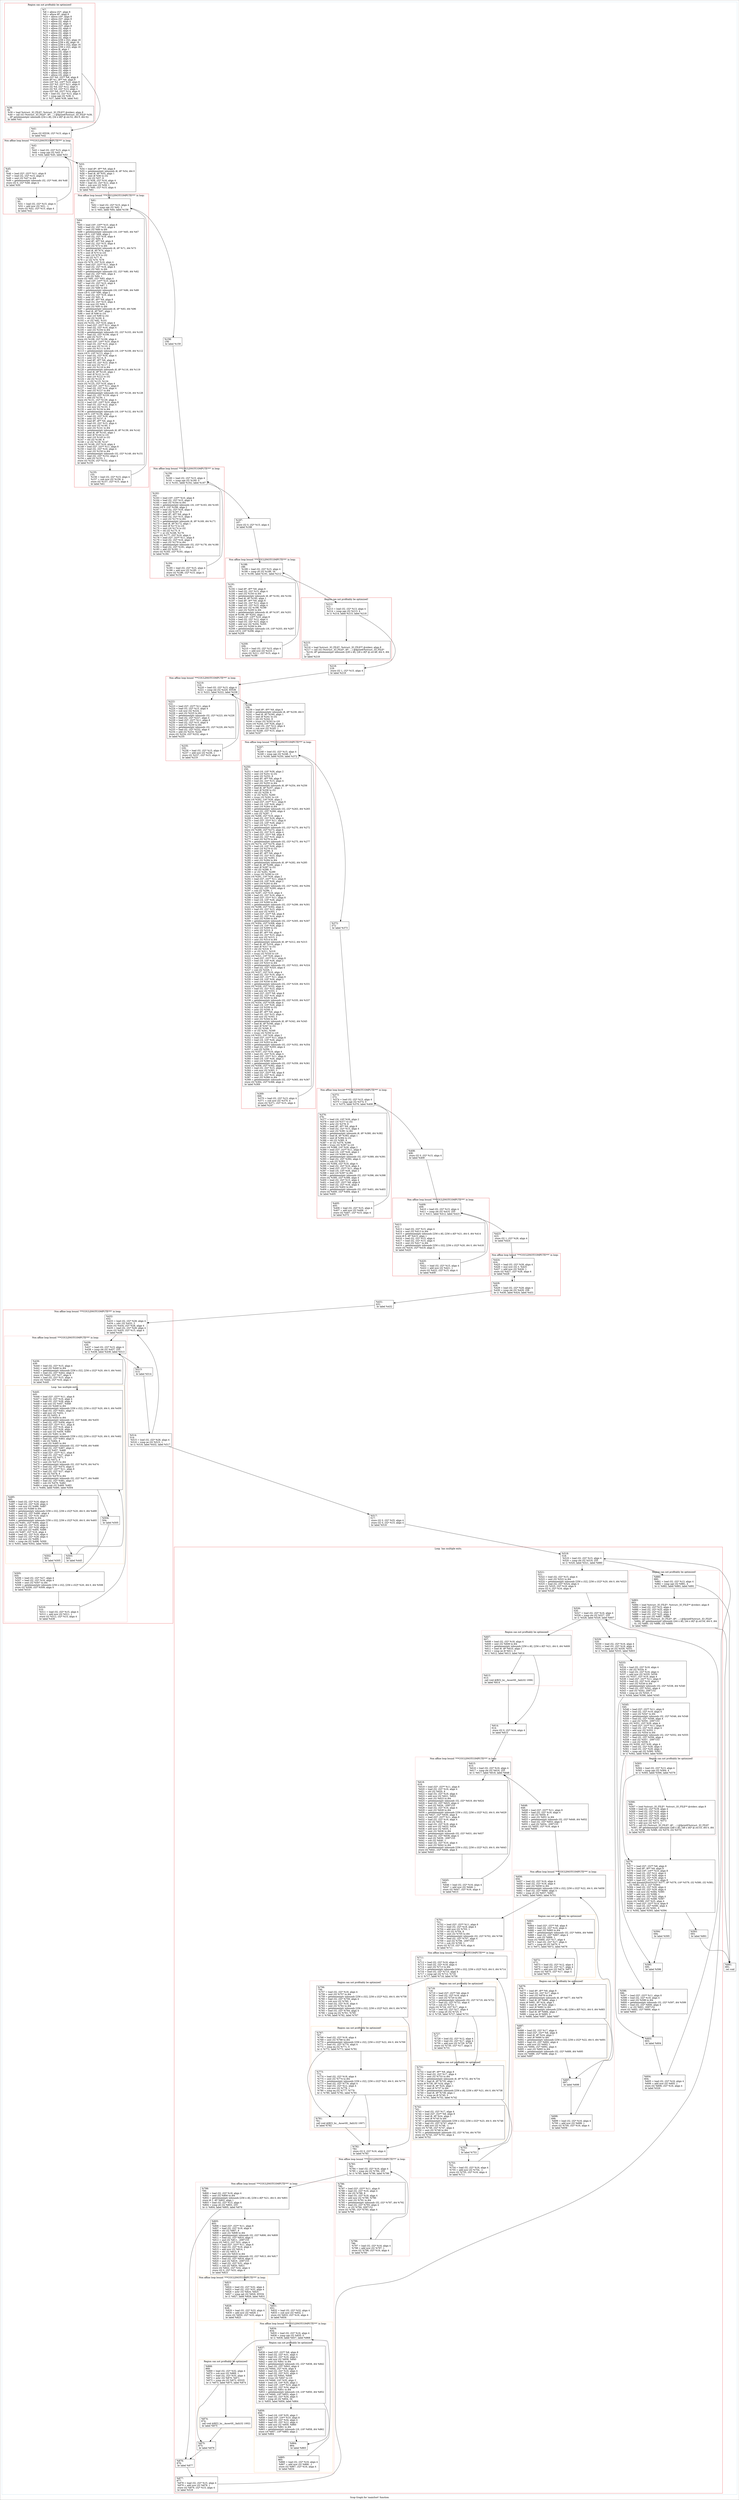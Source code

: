 digraph "Scop Graph for 'mainSort' function" {
	label="Scop Graph for 'mainSort' function";

	Node0x1dcc0f0 [shape=record,label="{%7:\l  %8 = alloca i32*, align 8\l  %9 = alloca i8*, align 8\l  %10 = alloca i16*, align 8\l  %11 = alloca i32*, align 8\l  %12 = alloca i32, align 4\l  %13 = alloca i32, align 4\l  %14 = alloca i32*, align 8\l  %15 = alloca i32, align 4\l  %16 = alloca i32, align 4\l  %17 = alloca i32, align 4\l  %18 = alloca i32, align 4\l  %19 = alloca i32, align 4\l  %20 = alloca [256 x i32], align 16\l  %21 = alloca [256 x i8], align 16\l  %22 = alloca [256 x i32], align 16\l  %23 = alloca [256 x i32], align 16\l  %24 = alloca i8, align 1\l  %25 = alloca i32, align 4\l  %26 = alloca i16, align 2\l  %27 = alloca i32, align 4\l  %28 = alloca i32, align 4\l  %29 = alloca i32, align 4\l  %30 = alloca i32, align 4\l  %31 = alloca i32, align 4\l  %32 = alloca i32, align 4\l  %33 = alloca i32, align 4\l  %34 = alloca i32, align 4\l  %35 = alloca i16, align 2\l  store i32* %0, i32** %8, align 8\l  store i8* %1, i8** %9, align 8\l  store i16* %2, i16** %10, align 8\l  store i32* %3, i32** %11, align 8\l  store i32 %4, i32* %12, align 4\l  store i32 %5, i32* %13, align 4\l  store i32* %6, i32** %14, align 8\l  %36 = load i32, i32* %13, align 4\l  %37 = icmp sge i32 %36, 4\l  br i1 %37, label %38, label %41\l}"];
	Node0x1dcc0f0 -> Node0x1f39a80;
	Node0x1dcc0f0 -> Node0x1e2c5d0;
	Node0x1f39a80 [shape=record,label="{%38:\l38:                                               \l  %39 = load %struct._IO_FILE*, %struct._IO_FILE** @stderr, align 8\l  %40 = call i32 (%struct._IO_FILE*, i8*, ...) @fprintf(%struct._IO_FILE* %39,\l... i8* getelementptr inbounds ([34 x i8], [34 x i8]* @.str.52, i64 0, i64 0))\l  br label %41\l}"];
	Node0x1f39a80 -> Node0x1e2c5d0;
	Node0x1e2c5d0 [shape=record,label="{%41:\l41:                                               \l  store i32 65536, i32* %15, align 4\l  br label %42\l}"];
	Node0x1e2c5d0 -> Node0x1ec5c00;
	Node0x1ec5c00 [shape=record,label="{%42:\l42:                                               \l  %43 = load i32, i32* %15, align 4\l  %44 = icmp sge i32 %43, 0\l  br i1 %44, label %45, label %53\l}"];
	Node0x1ec5c00 -> Node0x1d6b030;
	Node0x1ec5c00 -> Node0x1ec6200;
	Node0x1d6b030 [shape=record,label="{%45:\l45:                                               \l  %46 = load i32*, i32** %11, align 8\l  %47 = load i32, i32* %15, align 4\l  %48 = sext i32 %47 to i64\l  %49 = getelementptr inbounds i32, i32* %46, i64 %48\l  store i32 0, i32* %49, align 4\l  br label %50\l}"];
	Node0x1d6b030 -> Node0x1eb59f0;
	Node0x1eb59f0 [shape=record,label="{%50:\l50:                                               \l  %51 = load i32, i32* %15, align 4\l  %52 = add nsw i32 %51, -1\l  store i32 %52, i32* %15, align 4\l  br label %42\l}"];
	Node0x1eb59f0 -> Node0x1ec5c00[constraint=false];
	Node0x1ec6200 [shape=record,label="{%53:\l53:                                               \l  %54 = load i8*, i8** %9, align 8\l  %55 = getelementptr inbounds i8, i8* %54, i64 0\l  %56 = load i8, i8* %55, align 1\l  %57 = zext i8 %56 to i32\l  %58 = shl i32 %57, 8\l  store i32 %58, i32* %16, align 4\l  %59 = load i32, i32* %12, align 4\l  %60 = sub nsw i32 %59, 1\l  store i32 %60, i32* %15, align 4\l  br label %61\l}"];
	Node0x1ec6200 -> Node0x1f39790;
	Node0x1f39790 [shape=record,label="{%61:\l61:                                               \l  %62 = load i32, i32* %15, align 4\l  %63 = icmp sge i32 %62, 3\l  br i1 %63, label %64, label %158\l}"];
	Node0x1f39790 -> Node0x1ecb290;
	Node0x1f39790 -> Node0x1ed6440;
	Node0x1ecb290 [shape=record,label="{%64:\l64:                                               \l  %65 = load i16*, i16** %10, align 8\l  %66 = load i32, i32* %15, align 4\l  %67 = sext i32 %66 to i64\l  %68 = getelementptr inbounds i16, i16* %65, i64 %67\l  store i16 0, i16* %68, align 2\l  %69 = load i32, i32* %16, align 4\l  %70 = ashr i32 %69, 8\l  %71 = load i8*, i8** %9, align 8\l  %72 = load i32, i32* %15, align 4\l  %73 = sext i32 %72 to i64\l  %74 = getelementptr inbounds i8, i8* %71, i64 %73\l  %75 = load i8, i8* %74, align 1\l  %76 = zext i8 %75 to i16\l  %77 = zext i16 %76 to i32\l  %78 = shl i32 %77, 8\l  %79 = or i32 %70, %78\l  store i32 %79, i32* %16, align 4\l  %80 = load i32*, i32** %11, align 8\l  %81 = load i32, i32* %16, align 4\l  %82 = sext i32 %81 to i64\l  %83 = getelementptr inbounds i32, i32* %80, i64 %82\l  %84 = load i32, i32* %83, align 4\l  %85 = add i32 %84, 1\l  store i32 %85, i32* %83, align 4\l  %86 = load i16*, i16** %10, align 8\l  %87 = load i32, i32* %15, align 4\l  %88 = sub nsw i32 %87, 1\l  %89 = sext i32 %88 to i64\l  %90 = getelementptr inbounds i16, i16* %86, i64 %89\l  store i16 0, i16* %90, align 2\l  %91 = load i32, i32* %16, align 4\l  %92 = ashr i32 %91, 8\l  %93 = load i8*, i8** %9, align 8\l  %94 = load i32, i32* %15, align 4\l  %95 = sub nsw i32 %94, 1\l  %96 = sext i32 %95 to i64\l  %97 = getelementptr inbounds i8, i8* %93, i64 %96\l  %98 = load i8, i8* %97, align 1\l  %99 = zext i8 %98 to i16\l  %100 = zext i16 %99 to i32\l  %101 = shl i32 %100, 8\l  %102 = or i32 %92, %101\l  store i32 %102, i32* %16, align 4\l  %103 = load i32*, i32** %11, align 8\l  %104 = load i32, i32* %16, align 4\l  %105 = sext i32 %104 to i64\l  %106 = getelementptr inbounds i32, i32* %103, i64 %105\l  %107 = load i32, i32* %106, align 4\l  %108 = add i32 %107, 1\l  store i32 %108, i32* %106, align 4\l  %109 = load i16*, i16** %10, align 8\l  %110 = load i32, i32* %15, align 4\l  %111 = sub nsw i32 %110, 2\l  %112 = sext i32 %111 to i64\l  %113 = getelementptr inbounds i16, i16* %109, i64 %112\l  store i16 0, i16* %113, align 2\l  %114 = load i32, i32* %16, align 4\l  %115 = ashr i32 %114, 8\l  %116 = load i8*, i8** %9, align 8\l  %117 = load i32, i32* %15, align 4\l  %118 = sub nsw i32 %117, 2\l  %119 = sext i32 %118 to i64\l  %120 = getelementptr inbounds i8, i8* %116, i64 %119\l  %121 = load i8, i8* %120, align 1\l  %122 = zext i8 %121 to i16\l  %123 = zext i16 %122 to i32\l  %124 = shl i32 %123, 8\l  %125 = or i32 %115, %124\l  store i32 %125, i32* %16, align 4\l  %126 = load i32*, i32** %11, align 8\l  %127 = load i32, i32* %16, align 4\l  %128 = sext i32 %127 to i64\l  %129 = getelementptr inbounds i32, i32* %126, i64 %128\l  %130 = load i32, i32* %129, align 4\l  %131 = add i32 %130, 1\l  store i32 %131, i32* %129, align 4\l  %132 = load i16*, i16** %10, align 8\l  %133 = load i32, i32* %15, align 4\l  %134 = sub nsw i32 %133, 3\l  %135 = sext i32 %134 to i64\l  %136 = getelementptr inbounds i16, i16* %132, i64 %135\l  store i16 0, i16* %136, align 2\l  %137 = load i32, i32* %16, align 4\l  %138 = ashr i32 %137, 8\l  %139 = load i8*, i8** %9, align 8\l  %140 = load i32, i32* %15, align 4\l  %141 = sub nsw i32 %140, 3\l  %142 = sext i32 %141 to i64\l  %143 = getelementptr inbounds i8, i8* %139, i64 %142\l  %144 = load i8, i8* %143, align 1\l  %145 = zext i8 %144 to i16\l  %146 = zext i16 %145 to i32\l  %147 = shl i32 %146, 8\l  %148 = or i32 %138, %147\l  store i32 %148, i32* %16, align 4\l  %149 = load i32*, i32** %11, align 8\l  %150 = load i32, i32* %16, align 4\l  %151 = sext i32 %150 to i64\l  %152 = getelementptr inbounds i32, i32* %149, i64 %151\l  %153 = load i32, i32* %152, align 4\l  %154 = add i32 %153, 1\l  store i32 %154, i32* %152, align 4\l  br label %155\l}"];
	Node0x1ecb290 -> Node0x1ec5c20;
	Node0x1ec5c20 [shape=record,label="{%155:\l155:                                              \l  %156 = load i32, i32* %15, align 4\l  %157 = sub nsw i32 %156, 4\l  store i32 %157, i32* %15, align 4\l  br label %61\l}"];
	Node0x1ec5c20 -> Node0x1f39790[constraint=false];
	Node0x1ed6440 [shape=record,label="{%158:\l158:                                              \l  br label %159\l}"];
	Node0x1ed6440 -> Node0x1e279e0;
	Node0x1e279e0 [shape=record,label="{%159:\l159:                                              \l  %160 = load i32, i32* %15, align 4\l  %161 = icmp sge i32 %160, 0\l  br i1 %161, label %162, label %187\l}"];
	Node0x1e279e0 -> Node0x1e27a00;
	Node0x1e279e0 -> Node0x1c47e70;
	Node0x1e27a00 [shape=record,label="{%162:\l162:                                              \l  %163 = load i16*, i16** %10, align 8\l  %164 = load i32, i32* %15, align 4\l  %165 = sext i32 %164 to i64\l  %166 = getelementptr inbounds i16, i16* %163, i64 %165\l  store i16 0, i16* %166, align 2\l  %167 = load i32, i32* %16, align 4\l  %168 = ashr i32 %167, 8\l  %169 = load i8*, i8** %9, align 8\l  %170 = load i32, i32* %15, align 4\l  %171 = sext i32 %170 to i64\l  %172 = getelementptr inbounds i8, i8* %169, i64 %171\l  %173 = load i8, i8* %172, align 1\l  %174 = zext i8 %173 to i16\l  %175 = zext i16 %174 to i32\l  %176 = shl i32 %175, 8\l  %177 = or i32 %168, %176\l  store i32 %177, i32* %16, align 4\l  %178 = load i32*, i32** %11, align 8\l  %179 = load i32, i32* %16, align 4\l  %180 = sext i32 %179 to i64\l  %181 = getelementptr inbounds i32, i32* %178, i64 %180\l  %182 = load i32, i32* %181, align 4\l  %183 = add i32 %182, 1\l  store i32 %183, i32* %181, align 4\l  br label %184\l}"];
	Node0x1e27a00 -> Node0x1c47e90;
	Node0x1c47e90 [shape=record,label="{%184:\l184:                                              \l  %185 = load i32, i32* %15, align 4\l  %186 = add nsw i32 %185, -1\l  store i32 %186, i32* %15, align 4\l  br label %159\l}"];
	Node0x1c47e90 -> Node0x1e279e0[constraint=false];
	Node0x1c47e70 [shape=record,label="{%187:\l187:                                              \l  store i32 0, i32* %15, align 4\l  br label %188\l}"];
	Node0x1c47e70 -> Node0x1df6e70;
	Node0x1df6e70 [shape=record,label="{%188:\l188:                                              \l  %189 = load i32, i32* %15, align 4\l  %190 = icmp slt i32 %189, 34\l  br i1 %190, label %191, label %212\l}"];
	Node0x1df6e70 -> Node0x1df6e90;
	Node0x1df6e70 -> Node0x1e06e20;
	Node0x1df6e90 [shape=record,label="{%191:\l191:                                              \l  %192 = load i8*, i8** %9, align 8\l  %193 = load i32, i32* %15, align 4\l  %194 = sext i32 %193 to i64\l  %195 = getelementptr inbounds i8, i8* %192, i64 %194\l  %196 = load i8, i8* %195, align 1\l  %197 = load i8*, i8** %9, align 8\l  %198 = load i32, i32* %12, align 4\l  %199 = load i32, i32* %15, align 4\l  %200 = add nsw i32 %198, %199\l  %201 = sext i32 %200 to i64\l  %202 = getelementptr inbounds i8, i8* %197, i64 %201\l  store i8 %196, i8* %202, align 1\l  %203 = load i16*, i16** %10, align 8\l  %204 = load i32, i32* %12, align 4\l  %205 = load i32, i32* %15, align 4\l  %206 = add nsw i32 %204, %205\l  %207 = sext i32 %206 to i64\l  %208 = getelementptr inbounds i16, i16* %203, i64 %207\l  store i16 0, i16* %208, align 2\l  br label %209\l}"];
	Node0x1df6e90 -> Node0x1e06e40;
	Node0x1e06e40 [shape=record,label="{%209:\l209:                                              \l  %210 = load i32, i32* %15, align 4\l  %211 = add nsw i32 %210, 1\l  store i32 %211, i32* %15, align 4\l  br label %188\l}"];
	Node0x1e06e40 -> Node0x1df6e70[constraint=false];
	Node0x1e06e20 [shape=record,label="{%212:\l212:                                              \l  %213 = load i32, i32* %13, align 4\l  %214 = icmp sge i32 %213, 4\l  br i1 %214, label %215, label %218\l}"];
	Node0x1e06e20 -> Node0x1e39760;
	Node0x1e06e20 -> Node0x1e39780;
	Node0x1e39760 [shape=record,label="{%215:\l215:                                              \l  %216 = load %struct._IO_FILE*, %struct._IO_FILE** @stderr, align 8\l  %217 = call i32 (%struct._IO_FILE*, i8*, ...) @fprintf(%struct._IO_FILE*\l... %216, i8* getelementptr inbounds ([28 x i8], [28 x i8]* @.str.48, i64 0, i64\l... 0))\l  br label %218\l}"];
	Node0x1e39760 -> Node0x1e39780;
	Node0x1e39780 [shape=record,label="{%218:\l218:                                              \l  store i32 1, i32* %15, align 4\l  br label %219\l}"];
	Node0x1e39780 -> Node0x1e48e40;
	Node0x1e48e40 [shape=record,label="{%219:\l219:                                              \l  %220 = load i32, i32* %15, align 4\l  %221 = icmp sle i32 %220, 65536\l  br i1 %221, label %222, label %238\l}"];
	Node0x1e48e40 -> Node0x1e48e60;
	Node0x1e48e40 -> Node0x1dfe2a0;
	Node0x1e48e60 [shape=record,label="{%222:\l222:                                              \l  %223 = load i32*, i32** %11, align 8\l  %224 = load i32, i32* %15, align 4\l  %225 = sub nsw i32 %224, 1\l  %226 = sext i32 %225 to i64\l  %227 = getelementptr inbounds i32, i32* %223, i64 %226\l  %228 = load i32, i32* %227, align 4\l  %229 = load i32*, i32** %11, align 8\l  %230 = load i32, i32* %15, align 4\l  %231 = sext i32 %230 to i64\l  %232 = getelementptr inbounds i32, i32* %229, i64 %231\l  %233 = load i32, i32* %232, align 4\l  %234 = add i32 %233, %228\l  store i32 %234, i32* %232, align 4\l  br label %235\l}"];
	Node0x1e48e60 -> Node0x1f231f0;
	Node0x1f231f0 [shape=record,label="{%235:\l235:                                              \l  %236 = load i32, i32* %15, align 4\l  %237 = add nsw i32 %236, 1\l  store i32 %237, i32* %15, align 4\l  br label %219\l}"];
	Node0x1f231f0 -> Node0x1e48e40[constraint=false];
	Node0x1dfe2a0 [shape=record,label="{%238:\l238:                                              \l  %239 = load i8*, i8** %9, align 8\l  %240 = getelementptr inbounds i8, i8* %239, i64 0\l  %241 = load i8, i8* %240, align 1\l  %242 = zext i8 %241 to i32\l  %243 = shl i32 %242, 8\l  %244 = trunc i32 %243 to i16\l  store i16 %244, i16* %26, align 2\l  %245 = load i32, i32* %12, align 4\l  %246 = sub nsw i32 %245, 1\l  store i32 %246, i32* %15, align 4\l  br label %247\l}"];
	Node0x1dfe2a0 -> Node0x1ebd7b0;
	Node0x1ebd7b0 [shape=record,label="{%247:\l247:                                              \l  %248 = load i32, i32* %15, align 4\l  %249 = icmp sge i32 %248, 3\l  br i1 %249, label %250, label %372\l}"];
	Node0x1ebd7b0 -> Node0x1ebd7d0;
	Node0x1ebd7b0 -> Node0x1e4c710;
	Node0x1ebd7d0 [shape=record,label="{%250:\l250:                                              \l  %251 = load i16, i16* %26, align 2\l  %252 = zext i16 %251 to i32\l  %253 = ashr i32 %252, 8\l  %254 = load i8*, i8** %9, align 8\l  %255 = load i32, i32* %15, align 4\l  %256 = sext i32 %255 to i64\l  %257 = getelementptr inbounds i8, i8* %254, i64 %256\l  %258 = load i8, i8* %257, align 1\l  %259 = zext i8 %258 to i32\l  %260 = shl i32 %259, 8\l  %261 = or i32 %253, %260\l  %262 = trunc i32 %261 to i16\l  store i16 %262, i16* %26, align 2\l  %263 = load i32*, i32** %11, align 8\l  %264 = load i16, i16* %26, align 2\l  %265 = zext i16 %264 to i64\l  %266 = getelementptr inbounds i32, i32* %263, i64 %265\l  %267 = load i32, i32* %266, align 4\l  %268 = sub i32 %267, 1\l  store i32 %268, i32* %16, align 4\l  %269 = load i32, i32* %16, align 4\l  %270 = load i32*, i32** %11, align 8\l  %271 = load i16, i16* %26, align 2\l  %272 = zext i16 %271 to i64\l  %273 = getelementptr inbounds i32, i32* %270, i64 %272\l  store i32 %269, i32* %273, align 4\l  %274 = load i32, i32* %15, align 4\l  %275 = load i32*, i32** %8, align 8\l  %276 = load i32, i32* %16, align 4\l  %277 = sext i32 %276 to i64\l  %278 = getelementptr inbounds i32, i32* %275, i64 %277\l  store i32 %274, i32* %278, align 4\l  %279 = load i16, i16* %26, align 2\l  %280 = zext i16 %279 to i32\l  %281 = ashr i32 %280, 8\l  %282 = load i8*, i8** %9, align 8\l  %283 = load i32, i32* %15, align 4\l  %284 = sub nsw i32 %283, 1\l  %285 = sext i32 %284 to i64\l  %286 = getelementptr inbounds i8, i8* %282, i64 %285\l  %287 = load i8, i8* %286, align 1\l  %288 = zext i8 %287 to i32\l  %289 = shl i32 %288, 8\l  %290 = or i32 %281, %289\l  %291 = trunc i32 %290 to i16\l  store i16 %291, i16* %26, align 2\l  %292 = load i32*, i32** %11, align 8\l  %293 = load i16, i16* %26, align 2\l  %294 = zext i16 %293 to i64\l  %295 = getelementptr inbounds i32, i32* %292, i64 %294\l  %296 = load i32, i32* %295, align 4\l  %297 = sub i32 %296, 1\l  store i32 %297, i32* %16, align 4\l  %298 = load i32, i32* %16, align 4\l  %299 = load i32*, i32** %11, align 8\l  %300 = load i16, i16* %26, align 2\l  %301 = zext i16 %300 to i64\l  %302 = getelementptr inbounds i32, i32* %299, i64 %301\l  store i32 %298, i32* %302, align 4\l  %303 = load i32, i32* %15, align 4\l  %304 = sub nsw i32 %303, 1\l  %305 = load i32*, i32** %8, align 8\l  %306 = load i32, i32* %16, align 4\l  %307 = sext i32 %306 to i64\l  %308 = getelementptr inbounds i32, i32* %305, i64 %307\l  store i32 %304, i32* %308, align 4\l  %309 = load i16, i16* %26, align 2\l  %310 = zext i16 %309 to i32\l  %311 = ashr i32 %310, 8\l  %312 = load i8*, i8** %9, align 8\l  %313 = load i32, i32* %15, align 4\l  %314 = sub nsw i32 %313, 2\l  %315 = sext i32 %314 to i64\l  %316 = getelementptr inbounds i8, i8* %312, i64 %315\l  %317 = load i8, i8* %316, align 1\l  %318 = zext i8 %317 to i32\l  %319 = shl i32 %318, 8\l  %320 = or i32 %311, %319\l  %321 = trunc i32 %320 to i16\l  store i16 %321, i16* %26, align 2\l  %322 = load i32*, i32** %11, align 8\l  %323 = load i16, i16* %26, align 2\l  %324 = zext i16 %323 to i64\l  %325 = getelementptr inbounds i32, i32* %322, i64 %324\l  %326 = load i32, i32* %325, align 4\l  %327 = sub i32 %326, 1\l  store i32 %327, i32* %16, align 4\l  %328 = load i32, i32* %16, align 4\l  %329 = load i32*, i32** %11, align 8\l  %330 = load i16, i16* %26, align 2\l  %331 = zext i16 %330 to i64\l  %332 = getelementptr inbounds i32, i32* %329, i64 %331\l  store i32 %328, i32* %332, align 4\l  %333 = load i32, i32* %15, align 4\l  %334 = sub nsw i32 %333, 2\l  %335 = load i32*, i32** %8, align 8\l  %336 = load i32, i32* %16, align 4\l  %337 = sext i32 %336 to i64\l  %338 = getelementptr inbounds i32, i32* %335, i64 %337\l  store i32 %334, i32* %338, align 4\l  %339 = load i16, i16* %26, align 2\l  %340 = zext i16 %339 to i32\l  %341 = ashr i32 %340, 8\l  %342 = load i8*, i8** %9, align 8\l  %343 = load i32, i32* %15, align 4\l  %344 = sub nsw i32 %343, 3\l  %345 = sext i32 %344 to i64\l  %346 = getelementptr inbounds i8, i8* %342, i64 %345\l  %347 = load i8, i8* %346, align 1\l  %348 = zext i8 %347 to i32\l  %349 = shl i32 %348, 8\l  %350 = or i32 %341, %349\l  %351 = trunc i32 %350 to i16\l  store i16 %351, i16* %26, align 2\l  %352 = load i32*, i32** %11, align 8\l  %353 = load i16, i16* %26, align 2\l  %354 = zext i16 %353 to i64\l  %355 = getelementptr inbounds i32, i32* %352, i64 %354\l  %356 = load i32, i32* %355, align 4\l  %357 = sub i32 %356, 1\l  store i32 %357, i32* %16, align 4\l  %358 = load i32, i32* %16, align 4\l  %359 = load i32*, i32** %11, align 8\l  %360 = load i16, i16* %26, align 2\l  %361 = zext i16 %360 to i64\l  %362 = getelementptr inbounds i32, i32* %359, i64 %361\l  store i32 %358, i32* %362, align 4\l  %363 = load i32, i32* %15, align 4\l  %364 = sub nsw i32 %363, 3\l  %365 = load i32*, i32** %8, align 8\l  %366 = load i32, i32* %16, align 4\l  %367 = sext i32 %366 to i64\l  %368 = getelementptr inbounds i32, i32* %365, i64 %367\l  store i32 %364, i32* %368, align 4\l  br label %369\l}"];
	Node0x1ebd7d0 -> Node0x1e4c730;
	Node0x1e4c730 [shape=record,label="{%369:\l369:                                              \l  %370 = load i32, i32* %15, align 4\l  %371 = sub nsw i32 %370, 4\l  store i32 %371, i32* %15, align 4\l  br label %247\l}"];
	Node0x1e4c730 -> Node0x1ebd7b0[constraint=false];
	Node0x1e4c710 [shape=record,label="{%372:\l372:                                              \l  br label %373\l}"];
	Node0x1e4c710 -> Node0x1e22fc0;
	Node0x1e22fc0 [shape=record,label="{%373:\l373:                                              \l  %374 = load i32, i32* %15, align 4\l  %375 = icmp sge i32 %374, 0\l  br i1 %375, label %376, label %408\l}"];
	Node0x1e22fc0 -> Node0x1e22fe0;
	Node0x1e22fc0 -> Node0x1ecd890;
	Node0x1e22fe0 [shape=record,label="{%376:\l376:                                              \l  %377 = load i16, i16* %26, align 2\l  %378 = zext i16 %377 to i32\l  %379 = ashr i32 %378, 8\l  %380 = load i8*, i8** %9, align 8\l  %381 = load i32, i32* %15, align 4\l  %382 = sext i32 %381 to i64\l  %383 = getelementptr inbounds i8, i8* %380, i64 %382\l  %384 = load i8, i8* %383, align 1\l  %385 = zext i8 %384 to i32\l  %386 = shl i32 %385, 8\l  %387 = or i32 %379, %386\l  %388 = trunc i32 %387 to i16\l  store i16 %388, i16* %26, align 2\l  %389 = load i32*, i32** %11, align 8\l  %390 = load i16, i16* %26, align 2\l  %391 = zext i16 %390 to i64\l  %392 = getelementptr inbounds i32, i32* %389, i64 %391\l  %393 = load i32, i32* %392, align 4\l  %394 = sub i32 %393, 1\l  store i32 %394, i32* %16, align 4\l  %395 = load i32, i32* %16, align 4\l  %396 = load i32*, i32** %11, align 8\l  %397 = load i16, i16* %26, align 2\l  %398 = zext i16 %397 to i64\l  %399 = getelementptr inbounds i32, i32* %396, i64 %398\l  store i32 %395, i32* %399, align 4\l  %400 = load i32, i32* %15, align 4\l  %401 = load i32*, i32** %8, align 8\l  %402 = load i32, i32* %16, align 4\l  %403 = sext i32 %402 to i64\l  %404 = getelementptr inbounds i32, i32* %401, i64 %403\l  store i32 %400, i32* %404, align 4\l  br label %405\l}"];
	Node0x1e22fe0 -> Node0x1ecd8b0;
	Node0x1ecd8b0 [shape=record,label="{%405:\l405:                                              \l  %406 = load i32, i32* %15, align 4\l  %407 = add nsw i32 %406, -1\l  store i32 %407, i32* %15, align 4\l  br label %373\l}"];
	Node0x1ecd8b0 -> Node0x1e22fc0[constraint=false];
	Node0x1ecd890 [shape=record,label="{%408:\l408:                                              \l  store i32 0, i32* %15, align 4\l  br label %409\l}"];
	Node0x1ecd890 -> Node0x1ed0c00;
	Node0x1ed0c00 [shape=record,label="{%409:\l409:                                              \l  %410 = load i32, i32* %15, align 4\l  %411 = icmp sle i32 %410, 255\l  br i1 %411, label %412, label %423\l}"];
	Node0x1ed0c00 -> Node0x1ed0c20;
	Node0x1ed0c00 -> Node0x1eb9560;
	Node0x1ed0c20 [shape=record,label="{%412:\l412:                                              \l  %413 = load i32, i32* %15, align 4\l  %414 = sext i32 %413 to i64\l  %415 = getelementptr inbounds [256 x i8], [256 x i8]* %21, i64 0, i64 %414\l  store i8 0, i8* %415, align 1\l  %416 = load i32, i32* %15, align 4\l  %417 = load i32, i32* %15, align 4\l  %418 = sext i32 %417 to i64\l  %419 = getelementptr inbounds [256 x i32], [256 x i32]* %20, i64 0, i64 %418\l  store i32 %416, i32* %419, align 4\l  br label %420\l}"];
	Node0x1ed0c20 -> Node0x1eb9580;
	Node0x1eb9580 [shape=record,label="{%420:\l420:                                              \l  %421 = load i32, i32* %15, align 4\l  %422 = add nsw i32 %421, 1\l  store i32 %422, i32* %15, align 4\l  br label %409\l}"];
	Node0x1eb9580 -> Node0x1ed0c00[constraint=false];
	Node0x1eb9560 [shape=record,label="{%423:\l423:                                              \l  store i32 1, i32* %28, align 4\l  br label %424\l}"];
	Node0x1eb9560 -> Node0x1e0e370;
	Node0x1e0e370 [shape=record,label="{%424:\l424:                                              \l  %425 = load i32, i32* %28, align 4\l  %426 = mul nsw i32 3, %425\l  %427 = add nsw i32 %426, 1\l  store i32 %427, i32* %28, align 4\l  br label %428\l}"];
	Node0x1e0e370 -> Node0x1e0e390;
	Node0x1e0e390 [shape=record,label="{%428:\l428:                                              \l  %429 = load i32, i32* %28, align 4\l  %430 = icmp sle i32 %429, 256\l  br i1 %430, label %424, label %431\l}"];
	Node0x1e0e390 -> Node0x1e0e370[constraint=false];
	Node0x1e0e390 -> Node0x1ca8150;
	Node0x1ca8150 [shape=record,label="{%431:\l431:                                              \l  br label %432\l}"];
	Node0x1ca8150 -> Node0x1ca8170;
	Node0x1ca8170 [shape=record,label="{%432:\l432:                                              \l  %433 = load i32, i32* %28, align 4\l  %434 = sdiv i32 %433, 3\l  store i32 %434, i32* %28, align 4\l  %435 = load i32, i32* %28, align 4\l  store i32 %435, i32* %15, align 4\l  br label %436\l}"];
	Node0x1ca8170 -> Node0x1e4be20;
	Node0x1e4be20 [shape=record,label="{%436:\l436:                                              \l  %437 = load i32, i32* %15, align 4\l  %438 = icmp sle i32 %437, 255\l  br i1 %438, label %439, label %513\l}"];
	Node0x1e4be20 -> Node0x1e4be40;
	Node0x1e4be20 -> Node0x1dfadd0;
	Node0x1e4be40 [shape=record,label="{%439:\l439:                                              \l  %440 = load i32, i32* %15, align 4\l  %441 = sext i32 %440 to i64\l  %442 = getelementptr inbounds [256 x i32], [256 x i32]* %20, i64 0, i64 %441\l  %443 = load i32, i32* %442, align 4\l  store i32 %443, i32* %27, align 4\l  %444 = load i32, i32* %15, align 4\l  store i32 %444, i32* %16, align 4\l  br label %445\l}"];
	Node0x1e4be40 -> Node0x1dfadf0;
	Node0x1dfadf0 [shape=record,label="{%445:\l445:                                              \l  %446 = load i32*, i32** %11, align 8\l  %447 = load i32, i32* %16, align 4\l  %448 = load i32, i32* %28, align 4\l  %449 = sub nsw i32 %447, %448\l  %450 = sext i32 %449 to i64\l  %451 = getelementptr inbounds [256 x i32], [256 x i32]* %20, i64 0, i64 %450\l  %452 = load i32, i32* %451, align 4\l  %453 = add nsw i32 %452, 1\l  %454 = shl i32 %453, 8\l  %455 = sext i32 %454 to i64\l  %456 = getelementptr inbounds i32, i32* %446, i64 %455\l  %457 = load i32, i32* %456, align 4\l  %458 = load i32*, i32** %11, align 8\l  %459 = load i32, i32* %16, align 4\l  %460 = load i32, i32* %28, align 4\l  %461 = sub nsw i32 %459, %460\l  %462 = sext i32 %461 to i64\l  %463 = getelementptr inbounds [256 x i32], [256 x i32]* %20, i64 0, i64 %462\l  %464 = load i32, i32* %463, align 4\l  %465 = shl i32 %464, 8\l  %466 = sext i32 %465 to i64\l  %467 = getelementptr inbounds i32, i32* %458, i64 %466\l  %468 = load i32, i32* %467, align 4\l  %469 = sub i32 %457, %468\l  %470 = load i32*, i32** %11, align 8\l  %471 = load i32, i32* %27, align 4\l  %472 = add nsw i32 %471, 1\l  %473 = shl i32 %472, 8\l  %474 = sext i32 %473 to i64\l  %475 = getelementptr inbounds i32, i32* %470, i64 %474\l  %476 = load i32, i32* %475, align 4\l  %477 = load i32*, i32** %11, align 8\l  %478 = load i32, i32* %27, align 4\l  %479 = shl i32 %478, 8\l  %480 = sext i32 %479 to i64\l  %481 = getelementptr inbounds i32, i32* %477, i64 %480\l  %482 = load i32, i32* %481, align 4\l  %483 = sub i32 %476, %482\l  %484 = icmp ugt i32 %469, %483\l  br i1 %484, label %485, label %504\l}"];
	Node0x1dfadf0 -> Node0x1dc7750;
	Node0x1dfadf0 -> Node0x1dc7770;
	Node0x1dc7750 [shape=record,label="{%485:\l485:                                              \l  %486 = load i32, i32* %16, align 4\l  %487 = load i32, i32* %28, align 4\l  %488 = sub nsw i32 %486, %487\l  %489 = sext i32 %488 to i64\l  %490 = getelementptr inbounds [256 x i32], [256 x i32]* %20, i64 0, i64 %489\l  %491 = load i32, i32* %490, align 4\l  %492 = load i32, i32* %16, align 4\l  %493 = sext i32 %492 to i64\l  %494 = getelementptr inbounds [256 x i32], [256 x i32]* %20, i64 0, i64 %493\l  store i32 %491, i32* %494, align 4\l  %495 = load i32, i32* %16, align 4\l  %496 = load i32, i32* %28, align 4\l  %497 = sub nsw i32 %495, %496\l  store i32 %497, i32* %16, align 4\l  %498 = load i32, i32* %16, align 4\l  %499 = load i32, i32* %28, align 4\l  %500 = sub nsw i32 %499, 1\l  %501 = icmp sle i32 %498, %500\l  br i1 %501, label %502, label %503\l}"];
	Node0x1dc7750 -> Node0x1e302f0;
	Node0x1dc7750 -> Node0x1e30310;
	Node0x1e302f0 [shape=record,label="{%502:\l502:                                              \l  br label %505\l}"];
	Node0x1e302f0 -> Node0x1c70ea0;
	Node0x1c70ea0 [shape=record,label="{%505:\l505:                                              \l  %506 = load i32, i32* %27, align 4\l  %507 = load i32, i32* %16, align 4\l  %508 = sext i32 %507 to i64\l  %509 = getelementptr inbounds [256 x i32], [256 x i32]* %20, i64 0, i64 %508\l  store i32 %506, i32* %509, align 4\l  br label %510\l}"];
	Node0x1c70ea0 -> Node0x1c70ec0;
	Node0x1c70ec0 [shape=record,label="{%510:\l510:                                              \l  %511 = load i32, i32* %15, align 4\l  %512 = add nsw i32 %511, 1\l  store i32 %512, i32* %15, align 4\l  br label %436\l}"];
	Node0x1c70ec0 -> Node0x1e4be20[constraint=false];
	Node0x1e30310 [shape=record,label="{%503:\l503:                                              \l  br label %445\l}"];
	Node0x1e30310 -> Node0x1dfadf0[constraint=false];
	Node0x1dc7770 [shape=record,label="{%504:\l504:                                              \l  br label %505\l}"];
	Node0x1dc7770 -> Node0x1c70ea0;
	Node0x1dfadd0 [shape=record,label="{%513:\l513:                                              \l  br label %514\l}"];
	Node0x1dfadd0 -> Node0x1bbaea0;
	Node0x1bbaea0 [shape=record,label="{%514:\l514:                                              \l  %515 = load i32, i32* %28, align 4\l  %516 = icmp ne i32 %515, 1\l  br i1 %516, label %432, label %517\l}"];
	Node0x1bbaea0 -> Node0x1ca8170[constraint=false];
	Node0x1bbaea0 -> Node0x1eba9f0;
	Node0x1eba9f0 [shape=record,label="{%517:\l517:                                              \l  store i32 0, i32* %25, align 4\l  store i32 0, i32* %15, align 4\l  br label %518\l}"];
	Node0x1eba9f0 -> Node0x1ebaa10;
	Node0x1ebaa10 [shape=record,label="{%518:\l518:                                              \l  %519 = load i32, i32* %15, align 4\l  %520 = icmp sle i32 %519, 255\l  br i1 %520, label %521, label %880\l}"];
	Node0x1ebaa10 -> Node0x1d29170;
	Node0x1ebaa10 -> Node0x1d29190;
	Node0x1d29170 [shape=record,label="{%521:\l521:                                              \l  %522 = load i32, i32* %15, align 4\l  %523 = sext i32 %522 to i64\l  %524 = getelementptr inbounds [256 x i32], [256 x i32]* %20, i64 0, i64 %523\l  %525 = load i32, i32* %524, align 4\l  store i32 %525, i32* %18, align 4\l  store i32 0, i32* %16, align 4\l  br label %526\l}"];
	Node0x1d29170 -> Node0x1f49560;
	Node0x1f49560 [shape=record,label="{%526:\l526:                                              \l  %527 = load i32, i32* %16, align 4\l  %528 = icmp sle i32 %527, 255\l  br i1 %528, label %529, label %607\l}"];
	Node0x1f49560 -> Node0x1c87cb0;
	Node0x1f49560 -> Node0x1c87cd0;
	Node0x1c87cb0 [shape=record,label="{%529:\l529:                                              \l  %530 = load i32, i32* %16, align 4\l  %531 = load i32, i32* %18, align 4\l  %532 = icmp ne i32 %530, %531\l  br i1 %532, label %533, label %603\l}"];
	Node0x1c87cb0 -> Node0x1e3c580;
	Node0x1c87cb0 -> Node0x1e3c5a0;
	Node0x1e3c580 [shape=record,label="{%533:\l533:                                              \l  %534 = load i32, i32* %18, align 4\l  %535 = shl i32 %534, 8\l  %536 = load i32, i32* %16, align 4\l  %537 = add nsw i32 %535, %536\l  store i32 %537, i32* %19, align 4\l  %538 = load i32*, i32** %11, align 8\l  %539 = load i32, i32* %19, align 4\l  %540 = sext i32 %539 to i64\l  %541 = getelementptr inbounds i32, i32* %538, i64 %540\l  %542 = load i32, i32* %541, align 4\l  %543 = and i32 %542, 2097152\l  %544 = icmp ne i32 %543, 0\l  br i1 %544, label %596, label %545\l}"];
	Node0x1e3c580 -> Node0x1e40b40;
	Node0x1e3c580 -> Node0x1e40b60;
	Node0x1e40b40 [shape=record,label="{%596:\l596:                                              \l  %597 = load i32*, i32** %11, align 8\l  %598 = load i32, i32* %19, align 4\l  %599 = sext i32 %598 to i64\l  %600 = getelementptr inbounds i32, i32* %597, i64 %599\l  %601 = load i32, i32* %600, align 4\l  %602 = or i32 %601, 2097152\l  store i32 %602, i32* %600, align 4\l  br label %603\l}"];
	Node0x1e40b40 -> Node0x1e3c5a0;
	Node0x1e3c5a0 [shape=record,label="{%603:\l603:                                              \l  br label %604\l}"];
	Node0x1e3c5a0 -> Node0x1d7cb30;
	Node0x1d7cb30 [shape=record,label="{%604:\l604:                                              \l  %605 = load i32, i32* %16, align 4\l  %606 = add nsw i32 %605, 1\l  store i32 %606, i32* %16, align 4\l  br label %526\l}"];
	Node0x1d7cb30 -> Node0x1f49560;
	Node0x1e40b60 [shape=record,label="{%545:\l545:                                              \l  %546 = load i32*, i32** %11, align 8\l  %547 = load i32, i32* %19, align 4\l  %548 = sext i32 %547 to i64\l  %549 = getelementptr inbounds i32, i32* %546, i64 %548\l  %550 = load i32, i32* %549, align 4\l  %551 = and i32 %550, -2097153\l  store i32 %551, i32* %29, align 4\l  %552 = load i32*, i32** %11, align 8\l  %553 = load i32, i32* %19, align 4\l  %554 = add nsw i32 %553, 1\l  %555 = sext i32 %554 to i64\l  %556 = getelementptr inbounds i32, i32* %552, i64 %555\l  %557 = load i32, i32* %556, align 4\l  %558 = and i32 %557, -2097153\l  %559 = sub i32 %558, 1\l  store i32 %559, i32* %30, align 4\l  %560 = load i32, i32* %30, align 4\l  %561 = load i32, i32* %29, align 4\l  %562 = icmp sgt i32 %560, %561\l  br i1 %562, label %563, label %595\l}"];
	Node0x1e40b60 -> Node0x1d7cb50;
	Node0x1e40b60 -> Node0x1f498f0;
	Node0x1d7cb50 [shape=record,label="{%563:\l563:                                              \l  %564 = load i32, i32* %13, align 4\l  %565 = icmp sge i32 %564, 4\l  br i1 %565, label %566, label %576\l}"];
	Node0x1d7cb50 -> Node0x1e47770;
	Node0x1d7cb50 -> Node0x1e47790;
	Node0x1e47770 [shape=record,label="{%566:\l566:                                              \l  %567 = load %struct._IO_FILE*, %struct._IO_FILE** @stderr, align 8\l  %568 = load i32, i32* %18, align 4\l  %569 = load i32, i32* %16, align 4\l  %570 = load i32, i32* %25, align 4\l  %571 = load i32, i32* %30, align 4\l  %572 = load i32, i32* %29, align 4\l  %573 = sub nsw i32 %571, %572\l  %574 = add nsw i32 %573, 1\l  %575 = call i32 (%struct._IO_FILE*, i8*, ...) @fprintf(%struct._IO_FILE*\l... %567, i8* getelementptr inbounds ([48 x i8], [48 x i8]* @.str.53, i64 0, i64\l... 0), i32 %568, i32 %569, i32 %570, i32 %574)\l  br label %576\l}"];
	Node0x1e47770 -> Node0x1e47790;
	Node0x1e47790 [shape=record,label="{%576:\l576:                                              \l  %577 = load i32*, i32** %8, align 8\l  %578 = load i8*, i8** %9, align 8\l  %579 = load i16*, i16** %10, align 8\l  %580 = load i32, i32* %12, align 4\l  %581 = load i32, i32* %29, align 4\l  %582 = load i32, i32* %30, align 4\l  %583 = load i32*, i32** %14, align 8\l  call void @mainQSort3(i32* %577, i8* %578, i16* %579, i32 %580, i32 %581,\l... i32 %582, i32 2, i32* %583)\l  %584 = load i32, i32* %30, align 4\l  %585 = load i32, i32* %29, align 4\l  %586 = sub nsw i32 %584, %585\l  %587 = add nsw i32 %586, 1\l  %588 = load i32, i32* %25, align 4\l  %589 = add nsw i32 %588, %587\l  store i32 %589, i32* %25, align 4\l  %590 = load i32*, i32** %14, align 8\l  %591 = load i32, i32* %590, align 4\l  %592 = icmp slt i32 %591, 0\l  br i1 %592, label %593, label %594\l}"];
	Node0x1e47790 -> Node0x1e407c0;
	Node0x1e47790 -> Node0x1e407e0;
	Node0x1e407c0 [shape=record,label="{%593:\l593:                                              \l  br label %891\l}"];
	Node0x1e407c0 -> Node0x1ba0720;
	Node0x1ba0720 [shape=record,label="{%891:\l891:                                              \l  ret void\l}"];
	Node0x1e407e0 [shape=record,label="{%594:\l594:                                              \l  br label %595\l}"];
	Node0x1e407e0 -> Node0x1f498f0;
	Node0x1f498f0 [shape=record,label="{%595:\l595:                                              \l  br label %596\l}"];
	Node0x1f498f0 -> Node0x1e40b40;
	Node0x1c87cd0 [shape=record,label="{%607:\l607:                                              \l  %608 = load i32, i32* %18, align 4\l  %609 = sext i32 %608 to i64\l  %610 = getelementptr inbounds [256 x i8], [256 x i8]* %21, i64 0, i64 %609\l  %611 = load i8, i8* %610, align 1\l  %612 = icmp ne i8 %611, 0\l  br i1 %612, label %613, label %614\l}"];
	Node0x1c87cd0 -> Node0x1ba0740;
	Node0x1c87cd0 -> Node0x1e0ac50;
	Node0x1ba0740 [shape=record,label="{%613:\l613:                                              \l  call void @BZ2_bz__AssertH__fail(i32 1006)\l  br label %614\l}"];
	Node0x1ba0740 -> Node0x1e0ac50;
	Node0x1e0ac50 [shape=record,label="{%614:\l614:                                              \l  store i32 0, i32* %16, align 4\l  br label %615\l}"];
	Node0x1e0ac50 -> Node0x1e0ac70;
	Node0x1e0ac70 [shape=record,label="{%615:\l615:                                              \l  %616 = load i32, i32* %16, align 4\l  %617 = icmp sle i32 %616, 255\l  br i1 %617, label %618, label %648\l}"];
	Node0x1e0ac70 -> Node0x1eb5eb0;
	Node0x1e0ac70 -> Node0x1eb5ed0;
	Node0x1eb5eb0 [shape=record,label="{%618:\l618:                                              \l  %619 = load i32*, i32** %11, align 8\l  %620 = load i32, i32* %16, align 4\l  %621 = shl i32 %620, 8\l  %622 = load i32, i32* %18, align 4\l  %623 = add nsw i32 %621, %622\l  %624 = sext i32 %623 to i64\l  %625 = getelementptr inbounds i32, i32* %619, i64 %624\l  %626 = load i32, i32* %625, align 4\l  %627 = and i32 %626, -2097153\l  %628 = load i32, i32* %16, align 4\l  %629 = sext i32 %628 to i64\l  %630 = getelementptr inbounds [256 x i32], [256 x i32]* %22, i64 0, i64 %629\l  store i32 %627, i32* %630, align 4\l  %631 = load i32*, i32** %11, align 8\l  %632 = load i32, i32* %16, align 4\l  %633 = shl i32 %632, 8\l  %634 = load i32, i32* %18, align 4\l  %635 = add nsw i32 %633, %634\l  %636 = add nsw i32 %635, 1\l  %637 = sext i32 %636 to i64\l  %638 = getelementptr inbounds i32, i32* %631, i64 %637\l  %639 = load i32, i32* %638, align 4\l  %640 = and i32 %639, -2097153\l  %641 = sub i32 %640, 1\l  %642 = load i32, i32* %16, align 4\l  %643 = sext i32 %642 to i64\l  %644 = getelementptr inbounds [256 x i32], [256 x i32]* %23, i64 0, i64 %643\l  store i32 %641, i32* %644, align 4\l  br label %645\l}"];
	Node0x1eb5eb0 -> Node0x1e18b90;
	Node0x1e18b90 [shape=record,label="{%645:\l645:                                              \l  %646 = load i32, i32* %16, align 4\l  %647 = add nsw i32 %646, 1\l  store i32 %647, i32* %16, align 4\l  br label %615\l}"];
	Node0x1e18b90 -> Node0x1e0ac70[constraint=false];
	Node0x1eb5ed0 [shape=record,label="{%648:\l648:                                              \l  %649 = load i32*, i32** %11, align 8\l  %650 = load i32, i32* %18, align 4\l  %651 = shl i32 %650, 8\l  %652 = sext i32 %651 to i64\l  %653 = getelementptr inbounds i32, i32* %649, i64 %652\l  %654 = load i32, i32* %653, align 4\l  %655 = and i32 %654, -2097153\l  store i32 %655, i32* %16, align 4\l  br label %656\l}"];
	Node0x1eb5ed0 -> Node0x1e18bb0;
	Node0x1e18bb0 [shape=record,label="{%656:\l656:                                              \l  %657 = load i32, i32* %16, align 4\l  %658 = load i32, i32* %18, align 4\l  %659 = sext i32 %658 to i64\l  %660 = getelementptr inbounds [256 x i32], [256 x i32]* %22, i64 0, i64 %659\l  %661 = load i32, i32* %660, align 4\l  %662 = icmp slt i32 %657, %661\l  br i1 %662, label %663, label %701\l}"];
	Node0x1e18bb0 -> Node0x1e393e0;
	Node0x1e18bb0 -> Node0x1e39400;
	Node0x1e393e0 [shape=record,label="{%663:\l663:                                              \l  %664 = load i32*, i32** %8, align 8\l  %665 = load i32, i32* %16, align 4\l  %666 = sext i32 %665 to i64\l  %667 = getelementptr inbounds i32, i32* %664, i64 %666\l  %668 = load i32, i32* %667, align 4\l  %669 = sub i32 %668, 1\l  store i32 %669, i32* %17, align 4\l  %670 = load i32, i32* %17, align 4\l  %671 = icmp slt i32 %670, 0\l  br i1 %671, label %672, label %676\l}"];
	Node0x1e393e0 -> Node0x1e4c560;
	Node0x1e393e0 -> Node0x1e4c580;
	Node0x1e4c560 [shape=record,label="{%672:\l672:                                              \l  %673 = load i32, i32* %12, align 4\l  %674 = load i32, i32* %17, align 4\l  %675 = add nsw i32 %674, %673\l  store i32 %675, i32* %17, align 4\l  br label %676\l}"];
	Node0x1e4c560 -> Node0x1e4c580;
	Node0x1e4c580 [shape=record,label="{%676:\l676:                                              \l  %677 = load i8*, i8** %9, align 8\l  %678 = load i32, i32* %17, align 4\l  %679 = sext i32 %678 to i64\l  %680 = getelementptr inbounds i8, i8* %677, i64 %679\l  %681 = load i8, i8* %680, align 1\l  store i8 %681, i8* %24, align 1\l  %682 = load i8, i8* %24, align 1\l  %683 = zext i8 %682 to i64\l  %684 = getelementptr inbounds [256 x i8], [256 x i8]* %21, i64 0, i64 %683\l  %685 = load i8, i8* %684, align 1\l  %686 = icmp ne i8 %685, 0\l  br i1 %686, label %697, label %687\l}"];
	Node0x1e4c580 -> Node0x1e0dfc0;
	Node0x1e4c580 -> Node0x1e0dfe0;
	Node0x1e0dfc0 [shape=record,label="{%697:\l697:                                              \l  br label %698\l}"];
	Node0x1e0dfc0 -> Node0x1cbde30;
	Node0x1cbde30 [shape=record,label="{%698:\l698:                                              \l  %699 = load i32, i32* %16, align 4\l  %700 = add nsw i32 %699, 1\l  store i32 %700, i32* %16, align 4\l  br label %656\l}"];
	Node0x1cbde30 -> Node0x1e18bb0[constraint=false];
	Node0x1e0dfe0 [shape=record,label="{%687:\l687:                                              \l  %688 = load i32, i32* %17, align 4\l  %689 = load i32*, i32** %8, align 8\l  %690 = load i8, i8* %24, align 1\l  %691 = zext i8 %690 to i64\l  %692 = getelementptr inbounds [256 x i32], [256 x i32]* %22, i64 0, i64 %691\l  %693 = load i32, i32* %692, align 4\l  %694 = add nsw i32 %693, 1\l  store i32 %694, i32* %692, align 4\l  %695 = sext i32 %693 to i64\l  %696 = getelementptr inbounds i32, i32* %689, i64 %695\l  store i32 %688, i32* %696, align 4\l  br label %697\l}"];
	Node0x1e0dfe0 -> Node0x1e0dfc0;
	Node0x1e39400 [shape=record,label="{%701:\l701:                                              \l  %702 = load i32*, i32** %11, align 8\l  %703 = load i32, i32* %18, align 4\l  %704 = add nsw i32 %703, 1\l  %705 = shl i32 %704, 8\l  %706 = sext i32 %705 to i64\l  %707 = getelementptr inbounds i32, i32* %702, i64 %706\l  %708 = load i32, i32* %707, align 4\l  %709 = and i32 %708, -2097153\l  %710 = sub i32 %709, 1\l  store i32 %710, i32* %16, align 4\l  br label %711\l}"];
	Node0x1e39400 -> Node0x1cbde50;
	Node0x1cbde50 [shape=record,label="{%711:\l711:                                              \l  %712 = load i32, i32* %16, align 4\l  %713 = load i32, i32* %18, align 4\l  %714 = sext i32 %713 to i64\l  %715 = getelementptr inbounds [256 x i32], [256 x i32]* %23, i64 0, i64 %714\l  %716 = load i32, i32* %715, align 4\l  %717 = icmp sgt i32 %712, %716\l  br i1 %717, label %718, label %756\l}"];
	Node0x1cbde50 -> Node0x1bf5c60;
	Node0x1cbde50 -> Node0x1bf5c80;
	Node0x1bf5c60 [shape=record,label="{%718:\l718:                                              \l  %719 = load i32*, i32** %8, align 8\l  %720 = load i32, i32* %16, align 4\l  %721 = sext i32 %720 to i64\l  %722 = getelementptr inbounds i32, i32* %719, i64 %721\l  %723 = load i32, i32* %722, align 4\l  %724 = sub i32 %723, 1\l  store i32 %724, i32* %17, align 4\l  %725 = load i32, i32* %17, align 4\l  %726 = icmp slt i32 %725, 0\l  br i1 %726, label %727, label %731\l}"];
	Node0x1bf5c60 -> Node0x1edbd00;
	Node0x1bf5c60 -> Node0x1edbd20;
	Node0x1edbd00 [shape=record,label="{%727:\l727:                                              \l  %728 = load i32, i32* %12, align 4\l  %729 = load i32, i32* %17, align 4\l  %730 = add nsw i32 %729, %728\l  store i32 %730, i32* %17, align 4\l  br label %731\l}"];
	Node0x1edbd00 -> Node0x1edbd20;
	Node0x1edbd20 [shape=record,label="{%731:\l731:                                              \l  %732 = load i8*, i8** %9, align 8\l  %733 = load i32, i32* %17, align 4\l  %734 = sext i32 %733 to i64\l  %735 = getelementptr inbounds i8, i8* %732, i64 %734\l  %736 = load i8, i8* %735, align 1\l  store i8 %736, i8* %24, align 1\l  %737 = load i8, i8* %24, align 1\l  %738 = zext i8 %737 to i64\l  %739 = getelementptr inbounds [256 x i8], [256 x i8]* %21, i64 0, i64 %738\l  %740 = load i8, i8* %739, align 1\l  %741 = icmp ne i8 %740, 0\l  br i1 %741, label %752, label %742\l}"];
	Node0x1edbd20 -> Node0x1ba7ba0;
	Node0x1edbd20 -> Node0x1ba7bc0;
	Node0x1ba7ba0 [shape=record,label="{%752:\l752:                                              \l  br label %753\l}"];
	Node0x1ba7ba0 -> Node0x1e203d0;
	Node0x1e203d0 [shape=record,label="{%753:\l753:                                              \l  %754 = load i32, i32* %16, align 4\l  %755 = add nsw i32 %754, -1\l  store i32 %755, i32* %16, align 4\l  br label %711\l}"];
	Node0x1e203d0 -> Node0x1cbde50[constraint=false];
	Node0x1ba7bc0 [shape=record,label="{%742:\l742:                                              \l  %743 = load i32, i32* %17, align 4\l  %744 = load i32*, i32** %8, align 8\l  %745 = load i8, i8* %24, align 1\l  %746 = zext i8 %745 to i64\l  %747 = getelementptr inbounds [256 x i32], [256 x i32]* %23, i64 0, i64 %746\l  %748 = load i32, i32* %747, align 4\l  %749 = add nsw i32 %748, -1\l  store i32 %749, i32* %747, align 4\l  %750 = sext i32 %748 to i64\l  %751 = getelementptr inbounds i32, i32* %744, i64 %750\l  store i32 %743, i32* %751, align 4\l  br label %752\l}"];
	Node0x1ba7bc0 -> Node0x1ba7ba0;
	Node0x1bf5c80 [shape=record,label="{%756:\l756:                                              \l  %757 = load i32, i32* %18, align 4\l  %758 = sext i32 %757 to i64\l  %759 = getelementptr inbounds [256 x i32], [256 x i32]* %22, i64 0, i64 %758\l  %760 = load i32, i32* %759, align 4\l  %761 = sub nsw i32 %760, 1\l  %762 = load i32, i32* %18, align 4\l  %763 = sext i32 %762 to i64\l  %764 = getelementptr inbounds [256 x i32], [256 x i32]* %23, i64 0, i64 %763\l  %765 = load i32, i32* %764, align 4\l  %766 = icmp eq i32 %761, %765\l  br i1 %766, label %782, label %767\l}"];
	Node0x1bf5c80 -> Node0x1e203f0;
	Node0x1bf5c80 -> Node0x1eba7e0;
	Node0x1e203f0 [shape=record,label="{%782:\l782:                                              \l  store i32 0, i32* %16, align 4\l  br label %783\l}"];
	Node0x1e203f0 -> Node0x1eba800;
	Node0x1eba800 [shape=record,label="{%783:\l783:                                              \l  %784 = load i32, i32* %16, align 4\l  %785 = icmp sle i32 %784, 255\l  br i1 %785, label %786, label %799\l}"];
	Node0x1eba800 -> Node0x1ed0280;
	Node0x1eba800 -> Node0x1ed02a0;
	Node0x1ed0280 [shape=record,label="{%786:\l786:                                              \l  %787 = load i32*, i32** %11, align 8\l  %788 = load i32, i32* %16, align 4\l  %789 = shl i32 %788, 8\l  %790 = load i32, i32* %18, align 4\l  %791 = add nsw i32 %789, %790\l  %792 = sext i32 %791 to i64\l  %793 = getelementptr inbounds i32, i32* %787, i64 %792\l  %794 = load i32, i32* %793, align 4\l  %795 = or i32 %794, 2097152\l  store i32 %795, i32* %793, align 4\l  br label %796\l}"];
	Node0x1ed0280 -> Node0x1f3ad40;
	Node0x1f3ad40 [shape=record,label="{%796:\l796:                                              \l  %797 = load i32, i32* %16, align 4\l  %798 = add nsw i32 %797, 1\l  store i32 %798, i32* %16, align 4\l  br label %783\l}"];
	Node0x1f3ad40 -> Node0x1eba800[constraint=false];
	Node0x1ed02a0 [shape=record,label="{%799:\l799:                                              \l  %800 = load i32, i32* %18, align 4\l  %801 = sext i32 %800 to i64\l  %802 = getelementptr inbounds [256 x i8], [256 x i8]* %21, i64 0, i64 %801\l  store i8 1, i8* %802, align 1\l  %803 = load i32, i32* %15, align 4\l  %804 = icmp slt i32 %803, 255\l  br i1 %804, label %805, label %876\l}"];
	Node0x1ed02a0 -> Node0x1d76950;
	Node0x1ed02a0 -> Node0x1d76970;
	Node0x1d76950 [shape=record,label="{%805:\l805:                                              \l  %806 = load i32*, i32** %11, align 8\l  %807 = load i32, i32* %18, align 4\l  %808 = shl i32 %807, 8\l  %809 = sext i32 %808 to i64\l  %810 = getelementptr inbounds i32, i32* %806, i64 %809\l  %811 = load i32, i32* %810, align 4\l  %812 = and i32 %811, -2097153\l  store i32 %812, i32* %31, align 4\l  %813 = load i32*, i32** %11, align 8\l  %814 = load i32, i32* %18, align 4\l  %815 = add nsw i32 %814, 1\l  %816 = shl i32 %815, 8\l  %817 = sext i32 %816 to i64\l  %818 = getelementptr inbounds i32, i32* %813, i64 %817\l  %819 = load i32, i32* %818, align 4\l  %820 = and i32 %819, -2097153\l  %821 = load i32, i32* %31, align 4\l  %822 = sub i32 %820, %821\l  store i32 %822, i32* %32, align 4\l  store i32 0, i32* %33, align 4\l  br label %823\l}"];
	Node0x1d76950 -> Node0x1dcffc0;
	Node0x1dcffc0 [shape=record,label="{%823:\l823:                                              \l  %824 = load i32, i32* %32, align 4\l  %825 = load i32, i32* %33, align 4\l  %826 = ashr i32 %824, %825\l  %827 = icmp sgt i32 %826, 65534\l  br i1 %827, label %828, label %831\l}"];
	Node0x1dcffc0 -> Node0x1dcffe0;
	Node0x1dcffc0 -> Node0x1dd5650;
	Node0x1dcffe0 [shape=record,label="{%828:\l828:                                              \l  %829 = load i32, i32* %33, align 4\l  %830 = add nsw i32 %829, 1\l  store i32 %830, i32* %33, align 4\l  br label %823\l}"];
	Node0x1dcffe0 -> Node0x1dcffc0[constraint=false];
	Node0x1dd5650 [shape=record,label="{%831:\l831:                                              \l  %832 = load i32, i32* %32, align 4\l  %833 = sub nsw i32 %832, 1\l  store i32 %833, i32* %16, align 4\l  br label %834\l}"];
	Node0x1dd5650 -> Node0x1dd5670;
	Node0x1dd5670 [shape=record,label="{%834:\l834:                                              \l  %835 = load i32, i32* %16, align 4\l  %836 = icmp sge i32 %835, 0\l  br i1 %836, label %837, label %868\l}"];
	Node0x1dd5670 -> Node0x1f3c540;
	Node0x1dd5670 -> Node0x1f3c560;
	Node0x1f3c540 [shape=record,label="{%837:\l837:                                              \l  %838 = load i32*, i32** %8, align 8\l  %839 = load i32, i32* %31, align 4\l  %840 = load i32, i32* %16, align 4\l  %841 = add nsw i32 %839, %840\l  %842 = sext i32 %841 to i64\l  %843 = getelementptr inbounds i32, i32* %838, i64 %842\l  %844 = load i32, i32* %843, align 4\l  store i32 %844, i32* %34, align 4\l  %845 = load i32, i32* %16, align 4\l  %846 = load i32, i32* %33, align 4\l  %847 = ashr i32 %845, %846\l  %848 = trunc i32 %847 to i16\l  store i16 %848, i16* %35, align 2\l  %849 = load i16, i16* %35, align 2\l  %850 = load i16*, i16** %10, align 8\l  %851 = load i32, i32* %34, align 4\l  %852 = sext i32 %851 to i64\l  %853 = getelementptr inbounds i16, i16* %850, i64 %852\l  store i16 %849, i16* %853, align 2\l  %854 = load i32, i32* %34, align 4\l  %855 = icmp slt i32 %854, 34\l  br i1 %855, label %856, label %864\l}"];
	Node0x1f3c540 -> Node0x1b455f0;
	Node0x1f3c540 -> Node0x1b45610;
	Node0x1b455f0 [shape=record,label="{%856:\l856:                                              \l  %857 = load i16, i16* %35, align 2\l  %858 = load i16*, i16** %10, align 8\l  %859 = load i32, i32* %34, align 4\l  %860 = load i32, i32* %12, align 4\l  %861 = add nsw i32 %859, %860\l  %862 = sext i32 %861 to i64\l  %863 = getelementptr inbounds i16, i16* %858, i64 %862\l  store i16 %857, i16* %863, align 2\l  br label %864\l}"];
	Node0x1b455f0 -> Node0x1b45610;
	Node0x1b45610 [shape=record,label="{%864:\l864:                                              \l  br label %865\l}"];
	Node0x1b45610 -> Node0x1e02080;
	Node0x1e02080 [shape=record,label="{%865:\l865:                                              \l  %866 = load i32, i32* %16, align 4\l  %867 = add nsw i32 %866, -1\l  store i32 %867, i32* %16, align 4\l  br label %834\l}"];
	Node0x1e02080 -> Node0x1dd5670[constraint=false];
	Node0x1f3c560 [shape=record,label="{%868:\l868:                                              \l  %869 = load i32, i32* %32, align 4\l  %870 = sub nsw i32 %869, 1\l  %871 = load i32, i32* %33, align 4\l  %872 = ashr i32 %870, %871\l  %873 = icmp sle i32 %872, 65535\l  br i1 %873, label %875, label %874\l}"];
	Node0x1f3c560 -> Node0x1e020a0;
	Node0x1f3c560 -> Node0x1e0ae10;
	Node0x1e020a0 [shape=record,label="{%875:\l875:                                              \l  br label %876\l}"];
	Node0x1e020a0 -> Node0x1d76970;
	Node0x1d76970 [shape=record,label="{%876:\l876:                                              \l  br label %877\l}"];
	Node0x1d76970 -> Node0x1e0ae30;
	Node0x1e0ae30 [shape=record,label="{%877:\l877:                                              \l  %878 = load i32, i32* %15, align 4\l  %879 = add nsw i32 %878, 1\l  store i32 %879, i32* %15, align 4\l  br label %518\l}"];
	Node0x1e0ae30 -> Node0x1ebaa10[constraint=false];
	Node0x1e0ae10 [shape=record,label="{%874:\l874:                                              \l  call void @BZ2_bz__AssertH__fail(i32 1002)\l  br label %875\l}"];
	Node0x1e0ae10 -> Node0x1e020a0;
	Node0x1eba7e0 [shape=record,label="{%767:\l767:                                              \l  %768 = load i32, i32* %18, align 4\l  %769 = sext i32 %768 to i64\l  %770 = getelementptr inbounds [256 x i32], [256 x i32]* %22, i64 0, i64 %769\l  %771 = load i32, i32* %770, align 4\l  %772 = icmp eq i32 %771, 0\l  br i1 %772, label %773, label %781\l}"];
	Node0x1eba7e0 -> Node0x1eb8460;
	Node0x1eba7e0 -> Node0x1eb8480;
	Node0x1eb8460 [shape=record,label="{%773:\l773:                                              \l  %774 = load i32, i32* %18, align 4\l  %775 = sext i32 %774 to i64\l  %776 = getelementptr inbounds [256 x i32], [256 x i32]* %23, i64 0, i64 %775\l  %777 = load i32, i32* %776, align 4\l  %778 = load i32, i32* %12, align 4\l  %779 = sub nsw i32 %778, 1\l  %780 = icmp eq i32 %777, %779\l  br i1 %780, label %782, label %781\l}"];
	Node0x1eb8460 -> Node0x1e203f0;
	Node0x1eb8460 -> Node0x1eb8480;
	Node0x1eb8480 [shape=record,label="{%781:\l781:                                              \l  call void @BZ2_bz__AssertH__fail(i32 1007)\l  br label %782\l}"];
	Node0x1eb8480 -> Node0x1e203f0;
	Node0x1d29190 [shape=record,label="{%880:\l880:                                              \l  %881 = load i32, i32* %13, align 4\l  %882 = icmp sge i32 %881, 4\l  br i1 %882, label %883, label %891\l}"];
	Node0x1d29190 -> Node0x1bbd880;
	Node0x1d29190 -> Node0x1ba0720;
	Node0x1bbd880 [shape=record,label="{%883:\l883:                                              \l  %884 = load %struct._IO_FILE*, %struct._IO_FILE** @stderr, align 8\l  %885 = load i32, i32* %12, align 4\l  %886 = load i32, i32* %25, align 4\l  %887 = load i32, i32* %12, align 4\l  %888 = load i32, i32* %25, align 4\l  %889 = sub nsw i32 %887, %888\l  %890 = call i32 (%struct._IO_FILE*, i8*, ...) @fprintf(%struct._IO_FILE*\l... %884, i8* getelementptr inbounds ([44 x i8], [44 x i8]* @.str.54, i64 0, i64\l... 0), i32 %885, i32 %886, i32 %889)\l  br label %891\l}"];
	Node0x1bbd880 -> Node0x1ba0720;
	colorscheme = "paired12"
        subgraph cluster_0x1f0d8a0 {
          label = "";
          style = solid;
          color = 1
          subgraph cluster_0x1f39220 {
            label = "Region can not profitably be optimized!";
            style = solid;
            color = 6
            Node0x1dcc0f0;
            Node0x1f39a80;
          }
          subgraph cluster_0x1f391a0 {
            label = "Non affine loop bound '***COULDNOTCOMPUTE***' in loop: ";
            style = solid;
            color = 6
            Node0x1ec5c00;
            Node0x1d6b030;
            Node0x1eb59f0;
          }
          subgraph cluster_0x1f39120 {
            label = "Non affine loop bound '***COULDNOTCOMPUTE***' in loop: ";
            style = solid;
            color = 6
            Node0x1f39790;
            Node0x1ecb290;
            Node0x1ec5c20;
          }
          subgraph cluster_0x1f390a0 {
            label = "Non affine loop bound '***COULDNOTCOMPUTE***' in loop: ";
            style = solid;
            color = 6
            Node0x1e279e0;
            Node0x1e27a00;
            Node0x1c47e90;
          }
          subgraph cluster_0x1f39020 {
            label = "Non affine loop bound '***COULDNOTCOMPUTE***' in loop: ";
            style = solid;
            color = 6
            Node0x1df6e70;
            Node0x1df6e90;
            Node0x1e06e40;
          }
          subgraph cluster_0x1f38fa0 {
            label = "Region can not profitably be optimized!";
            style = solid;
            color = 6
            Node0x1e06e20;
            Node0x1e39760;
          }
          subgraph cluster_0x1f38f20 {
            label = "Non affine loop bound '***COULDNOTCOMPUTE***' in loop: ";
            style = solid;
            color = 6
            Node0x1e48e40;
            Node0x1e48e60;
            Node0x1f231f0;
          }
          subgraph cluster_0x1f38ea0 {
            label = "Non affine loop bound '***COULDNOTCOMPUTE***' in loop: ";
            style = solid;
            color = 6
            Node0x1ebd7b0;
            Node0x1ebd7d0;
            Node0x1e4c730;
          }
          subgraph cluster_0x1f38e20 {
            label = "Non affine loop bound '***COULDNOTCOMPUTE***' in loop: ";
            style = solid;
            color = 6
            Node0x1e22fc0;
            Node0x1e22fe0;
            Node0x1ecd8b0;
          }
          subgraph cluster_0x1f38da0 {
            label = "Non affine loop bound '***COULDNOTCOMPUTE***' in loop: ";
            style = solid;
            color = 6
            Node0x1ed0c00;
            Node0x1ed0c20;
            Node0x1eb9580;
          }
          subgraph cluster_0x1f2a400 {
            label = "Non affine loop bound '***COULDNOTCOMPUTE***' in loop: ";
            style = solid;
            color = 6
            Node0x1e0e370;
            Node0x1e0e390;
          }
          subgraph cluster_0x1f2a380 {
            label = "Non affine loop bound '***COULDNOTCOMPUTE***' in loop: ";
            style = solid;
            color = 6
            subgraph cluster_0x1f2a300 {
              label = "Non affine loop bound '***COULDNOTCOMPUTE***' in loop: ";
              style = solid;
              color = 5
              subgraph cluster_0x1f0d920 {
                label = "Loop  has multiple exits.";
                style = solid;
                color = 7
                Node0x1dfadf0;
                Node0x1dc7750;
                Node0x1e302f0;
                Node0x1e30310;
                Node0x1dc7770;
              }
              Node0x1e4be20;
              Node0x1e4be40;
              Node0x1c70ea0;
              Node0x1c70ec0;
            }
            Node0x1ca8170;
            Node0x1dfadd0;
            Node0x1bbaea0;
          }
          subgraph cluster_0x1f2a280 {
            label = "Loop  has multiple exits.";
            style = solid;
            color = 6
            subgraph cluster_0x1f0d9a0 {
              label = "Region can not profitably be optimized!";
              style = solid;
              color = 5
              Node0x1d7cb50;
              Node0x1e47770;
            }
            subgraph cluster_0x1f2a180 {
              label = "Region can not profitably be optimized!";
              style = solid;
              color = 5
              Node0x1c87cd0;
              Node0x1ba0740;
            }
            subgraph cluster_0x1f2a100 {
              label = "Non affine loop bound '***COULDNOTCOMPUTE***' in loop: ";
              style = solid;
              color = 5
              Node0x1e0ac70;
              Node0x1eb5eb0;
              Node0x1e18b90;
            }
            subgraph cluster_0x1f2a080 {
              label = "Non affine loop bound '***COULDNOTCOMPUTE***' in loop: ";
              style = solid;
              color = 5
              subgraph cluster_0x1f0daa0 {
                label = "Region can not profitably be optimized!";
                style = solid;
                color = 7
                Node0x1e393e0;
                Node0x1e4c560;
              }
              subgraph cluster_0x1f0da20 {
                label = "Region can not profitably be optimized!";
                style = solid;
                color = 7
                Node0x1e4c580;
                Node0x1e0dfe0;
              }
              Node0x1e18bb0;
              Node0x1e0dfc0;
              Node0x1cbde30;
            }
            subgraph cluster_0x1f2a000 {
              label = "Non affine loop bound '***COULDNOTCOMPUTE***' in loop: ";
              style = solid;
              color = 5
              subgraph cluster_0x1f0bb20 {
                label = "Region can not profitably be optimized!";
                style = solid;
                color = 7
                Node0x1bf5c60;
                Node0x1edbd00;
              }
              subgraph cluster_0x1f23370 {
                label = "Region can not profitably be optimized!";
                style = solid;
                color = 7
                Node0x1edbd20;
                Node0x1ba7bc0;
              }
              Node0x1cbde50;
              Node0x1ba7ba0;
              Node0x1e203d0;
            }
            subgraph cluster_0x1f29f80 {
              label = "Region can not profitably be optimized!";
              style = solid;
              color = 5
              subgraph cluster_0x1f29f00 {
                label = "Region can not profitably be optimized!";
                style = solid;
                color = 7
                Node0x1eba7e0;
                Node0x1eb8460;
                Node0x1eb8480;
              }
              Node0x1bf5c80;
            }
            subgraph cluster_0x1f29e80 {
              label = "Non affine loop bound '***COULDNOTCOMPUTE***' in loop: ";
              style = solid;
              color = 5
              Node0x1eba800;
              Node0x1ed0280;
              Node0x1f3ad40;
            }
            subgraph cluster_0x1f29e00 {
              label = "Non affine loop bound '***COULDNOTCOMPUTE***' in loop: ";
              style = solid;
              color = 5
              subgraph cluster_0x1f29d80 {
                label = "Non affine loop bound '***COULDNOTCOMPUTE***' in loop: ";
                style = solid;
                color = 7
                Node0x1dcffc0;
                Node0x1dcffe0;
              }
              subgraph cluster_0x1f29d00 {
                label = "Non affine loop bound '***COULDNOTCOMPUTE***' in loop: ";
                style = solid;
                color = 7
                subgraph cluster_0x1b45570 {
                  label = "Region can not profitably be optimized!";
                  style = solid;
                  color = 9
                  Node0x1f3c540;
                  Node0x1b455f0;
                }
                Node0x1dd5670;
                Node0x1b45610;
                Node0x1e02080;
              }
              subgraph cluster_0x1f29c80 {
                label = "Region can not profitably be optimized!";
                style = solid;
                color = 7
                Node0x1f3c560;
                Node0x1e0ae10;
              }
              Node0x1ed02a0;
              Node0x1d76950;
              Node0x1dd5650;
              Node0x1e020a0;
            }
            subgraph cluster_0x1f2a200 {
              label = "Region can not profitably be optimized!";
              style = solid;
              color = 5
              Node0x1d29190;
              Node0x1bbd880;
            }
            Node0x1ebaa10;
            Node0x1d29170;
            Node0x1f49560;
            Node0x1c87cb0;
            Node0x1e3c580;
            Node0x1e40b40;
            Node0x1e3c5a0;
            Node0x1d7cb30;
            Node0x1e40b60;
            Node0x1e47790;
            Node0x1e407c0;
            Node0x1e407e0;
            Node0x1f498f0;
            Node0x1e0ac50;
            Node0x1eb5ed0;
            Node0x1e39400;
            Node0x1e203f0;
            Node0x1d76970;
            Node0x1e0ae30;
          }
          Node0x1e2c5d0;
          Node0x1ec6200;
          Node0x1ed6440;
          Node0x1c47e70;
          Node0x1e39780;
          Node0x1dfe2a0;
          Node0x1e4c710;
          Node0x1ecd890;
          Node0x1eb9560;
          Node0x1ca8150;
          Node0x1eba9f0;
          Node0x1ba0720;
        }
}
